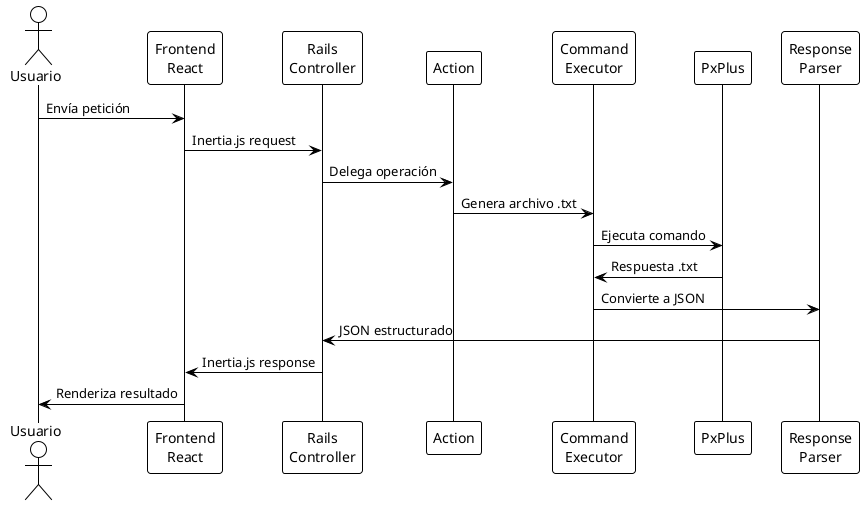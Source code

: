 @startuml
!theme plain

actor Usuario
participant "Frontend\nReact" as frontend
participant "Rails\nController" as controller
participant "Action" as action
participant "Command\nExecutor" as executor
participant "PxPlus" as pxplus
participant "Response\nParser" as parser

Usuario -> frontend: Envía petición
frontend -> controller: Inertia.js request
controller -> action: Delega operación
action -> executor: Genera archivo .txt
executor -> pxplus: Ejecuta comando
pxplus -> executor: Respuesta .txt
executor -> parser: Convierte a JSON
parser -> controller: JSON estructurado
controller -> frontend: Inertia.js response
frontend -> Usuario: Renderiza resultado

@enduml